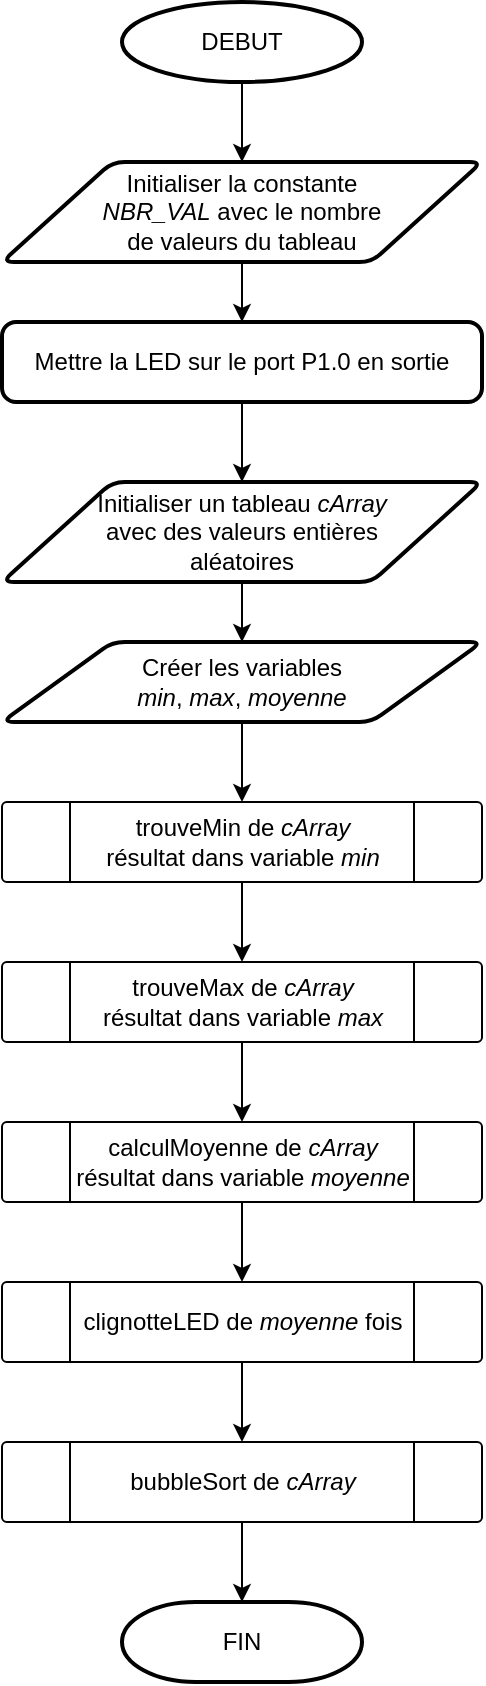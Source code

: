 <mxfile version="14.4.3" type="device" pages="7"><diagram id="C5RBs43oDa-KdzZeNtuy" name="main"><mxGraphModel dx="1673" dy="967" grid="1" gridSize="10" guides="1" tooltips="1" connect="1" arrows="1" fold="1" page="1" pageScale="1" pageWidth="827" pageHeight="1169" math="0" shadow="0"><root><mxCell id="WIyWlLk6GJQsqaUBKTNV-0"/><mxCell id="WIyWlLk6GJQsqaUBKTNV-1" parent="WIyWlLk6GJQsqaUBKTNV-0"/><mxCell id="9C-HjQrdxW_TXvlzzRGc-11" style="edgeStyle=orthogonalEdgeStyle;rounded=0;orthogonalLoop=1;jettySize=auto;html=1;exitX=0.5;exitY=1;exitDx=0;exitDy=0;exitPerimeter=0;entryX=0.5;entryY=0;entryDx=0;entryDy=0;" edge="1" parent="WIyWlLk6GJQsqaUBKTNV-1" source="9C-HjQrdxW_TXvlzzRGc-0" target="9C-HjQrdxW_TXvlzzRGc-2"><mxGeometry relative="1" as="geometry"/></mxCell><mxCell id="9C-HjQrdxW_TXvlzzRGc-0" value="DEBUT" style="strokeWidth=2;html=1;shape=mxgraph.flowchart.start_2;whiteSpace=wrap;" vertex="1" parent="WIyWlLk6GJQsqaUBKTNV-1"><mxGeometry x="100" y="40" width="120" height="40" as="geometry"/></mxCell><mxCell id="9C-HjQrdxW_TXvlzzRGc-13" style="edgeStyle=orthogonalEdgeStyle;rounded=0;orthogonalLoop=1;jettySize=auto;html=1;exitX=0.5;exitY=1;exitDx=0;exitDy=0;entryX=0.5;entryY=0;entryDx=0;entryDy=0;" edge="1" parent="WIyWlLk6GJQsqaUBKTNV-1" source="9C-HjQrdxW_TXvlzzRGc-1" target="9C-HjQrdxW_TXvlzzRGc-7"><mxGeometry relative="1" as="geometry"/></mxCell><mxCell id="9C-HjQrdxW_TXvlzzRGc-1" value="Initialiser un tableau &lt;i&gt;cArray&lt;/i&gt;&lt;br&gt;avec des valeurs entières&lt;br&gt;aléatoires" style="shape=parallelogram;html=1;strokeWidth=2;perimeter=parallelogramPerimeter;whiteSpace=wrap;rounded=1;arcSize=12;size=0.23;" vertex="1" parent="WIyWlLk6GJQsqaUBKTNV-1"><mxGeometry x="40" y="280" width="240" height="50" as="geometry"/></mxCell><mxCell id="EFBYayG6ck5tBsizjmR2-4" style="edgeStyle=orthogonalEdgeStyle;rounded=0;orthogonalLoop=1;jettySize=auto;html=1;exitX=0.5;exitY=1;exitDx=0;exitDy=0;entryX=0.5;entryY=0;entryDx=0;entryDy=0;" edge="1" parent="WIyWlLk6GJQsqaUBKTNV-1" source="9C-HjQrdxW_TXvlzzRGc-2" target="EFBYayG6ck5tBsizjmR2-0"><mxGeometry relative="1" as="geometry"/></mxCell><mxCell id="9C-HjQrdxW_TXvlzzRGc-2" value="Initialiser la constante&lt;br&gt;&lt;i&gt;NBR_VAL&amp;nbsp;&lt;/i&gt;avec le nombre&lt;br&gt;de valeurs du tableau" style="shape=parallelogram;html=1;strokeWidth=2;perimeter=parallelogramPerimeter;whiteSpace=wrap;rounded=1;arcSize=12;size=0.23;" vertex="1" parent="WIyWlLk6GJQsqaUBKTNV-1"><mxGeometry x="40" y="120" width="240" height="50" as="geometry"/></mxCell><mxCell id="9C-HjQrdxW_TXvlzzRGc-15" style="edgeStyle=orthogonalEdgeStyle;rounded=0;orthogonalLoop=1;jettySize=auto;html=1;exitX=0.5;exitY=1;exitDx=0;exitDy=0;entryX=0.5;entryY=0;entryDx=0;entryDy=0;" edge="1" parent="WIyWlLk6GJQsqaUBKTNV-1" source="9C-HjQrdxW_TXvlzzRGc-3" target="9C-HjQrdxW_TXvlzzRGc-4"><mxGeometry relative="1" as="geometry"/></mxCell><UserObject label="trouveMin de &lt;i&gt;cArray&lt;/i&gt;&lt;br&gt;résultat dans variable &lt;i&gt;min&lt;/i&gt;" link="data:page/id,8kgb_keCCKGqsAszNl1A" id="9C-HjQrdxW_TXvlzzRGc-3"><mxCell style="verticalLabelPosition=middle;verticalAlign=middle;html=1;shape=process;whiteSpace=wrap;rounded=1;size=0.14;arcSize=6;labelPosition=center;align=center;" vertex="1" parent="WIyWlLk6GJQsqaUBKTNV-1"><mxGeometry x="40" y="440" width="240" height="40" as="geometry"/></mxCell></UserObject><mxCell id="9C-HjQrdxW_TXvlzzRGc-16" style="edgeStyle=orthogonalEdgeStyle;rounded=0;orthogonalLoop=1;jettySize=auto;html=1;exitX=0.5;exitY=1;exitDx=0;exitDy=0;entryX=0.5;entryY=0;entryDx=0;entryDy=0;" edge="1" parent="WIyWlLk6GJQsqaUBKTNV-1" source="9C-HjQrdxW_TXvlzzRGc-4" target="9C-HjQrdxW_TXvlzzRGc-5"><mxGeometry relative="1" as="geometry"/></mxCell><UserObject label="trouveMax de &lt;i&gt;cArray&lt;br&gt;&lt;/i&gt;résultat dans variable&amp;nbsp;&lt;i&gt;max&lt;/i&gt;&lt;i&gt;&lt;br&gt;&lt;/i&gt;" link="data:page/id,1FPWNWdBza-ai-E4XhX6" id="9C-HjQrdxW_TXvlzzRGc-4"><mxCell style="verticalLabelPosition=middle;verticalAlign=middle;html=1;shape=process;whiteSpace=wrap;rounded=1;size=0.14;arcSize=6;labelPosition=center;align=center;" vertex="1" parent="WIyWlLk6GJQsqaUBKTNV-1"><mxGeometry x="40" y="520" width="240" height="40" as="geometry"/></mxCell></UserObject><mxCell id="9C-HjQrdxW_TXvlzzRGc-17" style="edgeStyle=orthogonalEdgeStyle;rounded=0;orthogonalLoop=1;jettySize=auto;html=1;exitX=0.5;exitY=1;exitDx=0;exitDy=0;entryX=0.5;entryY=0;entryDx=0;entryDy=0;" edge="1" parent="WIyWlLk6GJQsqaUBKTNV-1" source="9C-HjQrdxW_TXvlzzRGc-5" target="9C-HjQrdxW_TXvlzzRGc-6"><mxGeometry relative="1" as="geometry"/></mxCell><UserObject label="calculMoyenne de &lt;i&gt;cArray&lt;br&gt;&lt;/i&gt;résultat dans variable&amp;nbsp;&lt;i&gt;moyenne&lt;/i&gt;&lt;i&gt;&lt;br&gt;&lt;/i&gt;" link="data:page/id,CrSqyeqfyTo9_bTHUsj9" id="9C-HjQrdxW_TXvlzzRGc-5"><mxCell style="verticalLabelPosition=middle;verticalAlign=middle;html=1;shape=process;whiteSpace=wrap;rounded=1;size=0.14;arcSize=6;labelPosition=center;align=center;" vertex="1" parent="WIyWlLk6GJQsqaUBKTNV-1"><mxGeometry x="40" y="600" width="240" height="40" as="geometry"/></mxCell></UserObject><mxCell id="9C-HjQrdxW_TXvlzzRGc-18" style="edgeStyle=orthogonalEdgeStyle;rounded=0;orthogonalLoop=1;jettySize=auto;html=1;exitX=0.5;exitY=1;exitDx=0;exitDy=0;entryX=0.5;entryY=0;entryDx=0;entryDy=0;" edge="1" parent="WIyWlLk6GJQsqaUBKTNV-1" source="9C-HjQrdxW_TXvlzzRGc-6" target="9C-HjQrdxW_TXvlzzRGc-8"><mxGeometry relative="1" as="geometry"/></mxCell><UserObject label="clignotteLED de &lt;i&gt;moyenne &lt;/i&gt;fois" link="data:page/id,nrwT4Ragv0urxxuNUqlG" id="9C-HjQrdxW_TXvlzzRGc-6"><mxCell style="verticalLabelPosition=middle;verticalAlign=middle;html=1;shape=process;whiteSpace=wrap;rounded=1;size=0.14;arcSize=6;labelPosition=center;align=center;" vertex="1" parent="WIyWlLk6GJQsqaUBKTNV-1"><mxGeometry x="40" y="680" width="240" height="40" as="geometry"/></mxCell></UserObject><mxCell id="EFBYayG6ck5tBsizjmR2-6" style="edgeStyle=orthogonalEdgeStyle;rounded=0;orthogonalLoop=1;jettySize=auto;html=1;exitX=0.5;exitY=1;exitDx=0;exitDy=0;entryX=0.5;entryY=0;entryDx=0;entryDy=0;" edge="1" parent="WIyWlLk6GJQsqaUBKTNV-1" source="9C-HjQrdxW_TXvlzzRGc-7" target="9C-HjQrdxW_TXvlzzRGc-3"><mxGeometry relative="1" as="geometry"/></mxCell><mxCell id="9C-HjQrdxW_TXvlzzRGc-7" value="Créer les variables&lt;br&gt;&lt;i&gt;min&lt;/i&gt;, &lt;i&gt;max&lt;/i&gt;, &lt;i&gt;moyenne&lt;/i&gt;" style="shape=parallelogram;html=1;strokeWidth=2;perimeter=parallelogramPerimeter;whiteSpace=wrap;rounded=1;arcSize=12;size=0.23;" vertex="1" parent="WIyWlLk6GJQsqaUBKTNV-1"><mxGeometry x="40" y="360" width="240" height="40" as="geometry"/></mxCell><mxCell id="9C-HjQrdxW_TXvlzzRGc-19" style="edgeStyle=orthogonalEdgeStyle;rounded=0;orthogonalLoop=1;jettySize=auto;html=1;exitX=0.5;exitY=1;exitDx=0;exitDy=0;entryX=0.5;entryY=0;entryDx=0;entryDy=0;entryPerimeter=0;" edge="1" parent="WIyWlLk6GJQsqaUBKTNV-1" source="9C-HjQrdxW_TXvlzzRGc-8" target="9C-HjQrdxW_TXvlzzRGc-9"><mxGeometry relative="1" as="geometry"/></mxCell><UserObject label="bubbleSort de &lt;i&gt;cArray&lt;/i&gt;" link="data:page/id,guwJTo8kzd1hTQzHHVgQ" id="9C-HjQrdxW_TXvlzzRGc-8"><mxCell style="verticalLabelPosition=middle;verticalAlign=middle;html=1;shape=process;whiteSpace=wrap;rounded=1;size=0.14;arcSize=6;labelPosition=center;align=center;" vertex="1" parent="WIyWlLk6GJQsqaUBKTNV-1"><mxGeometry x="40" y="760" width="240" height="40" as="geometry"/></mxCell></UserObject><UserObject label="FIN" id="9C-HjQrdxW_TXvlzzRGc-9"><mxCell style="strokeWidth=2;html=1;shape=mxgraph.flowchart.terminator;whiteSpace=wrap;" vertex="1" parent="WIyWlLk6GJQsqaUBKTNV-1"><mxGeometry x="100" y="840" width="120" height="40" as="geometry"/></mxCell></UserObject><mxCell id="EFBYayG6ck5tBsizjmR2-5" style="edgeStyle=orthogonalEdgeStyle;rounded=0;orthogonalLoop=1;jettySize=auto;html=1;exitX=0.5;exitY=1;exitDx=0;exitDy=0;entryX=0.5;entryY=0;entryDx=0;entryDy=0;" edge="1" parent="WIyWlLk6GJQsqaUBKTNV-1" source="EFBYayG6ck5tBsizjmR2-0" target="9C-HjQrdxW_TXvlzzRGc-1"><mxGeometry relative="1" as="geometry"/></mxCell><mxCell id="EFBYayG6ck5tBsizjmR2-0" value="Mettre la LED sur le port P1.0 en sortie" style="rounded=1;whiteSpace=wrap;html=1;absoluteArcSize=1;arcSize=14;strokeWidth=2;" vertex="1" parent="WIyWlLk6GJQsqaUBKTNV-1"><mxGeometry x="40" y="200" width="240" height="40" as="geometry"/></mxCell></root></mxGraphModel></diagram><diagram id="8kgb_keCCKGqsAszNl1A" name="trouveMin"><mxGraphModel dx="1422" dy="822" grid="1" gridSize="10" guides="1" tooltips="1" connect="1" arrows="1" fold="1" page="1" pageScale="1" pageWidth="827" pageHeight="1169" math="0" shadow="0"><root><mxCell id="oKYMOE5cGA1Wpoj1SXcW-0"/><mxCell id="oKYMOE5cGA1Wpoj1SXcW-1" parent="oKYMOE5cGA1Wpoj1SXcW-0"/><mxCell id="k2HGu4XcqHQ9P6aUXIDv-3" style="edgeStyle=orthogonalEdgeStyle;rounded=0;orthogonalLoop=1;jettySize=auto;html=1;exitX=0.5;exitY=1;exitDx=0;exitDy=0;exitPerimeter=0;entryX=0.5;entryY=0;entryDx=0;entryDy=0;" edge="1" parent="oKYMOE5cGA1Wpoj1SXcW-1" source="EHeejcRflRWqKyWy_d3p-0" target="EHeejcRflRWqKyWy_d3p-2"><mxGeometry relative="1" as="geometry"/></mxCell><mxCell id="EHeejcRflRWqKyWy_d3p-0" value="DEBUT de trouveMin" style="strokeWidth=2;html=1;shape=mxgraph.flowchart.start_2;whiteSpace=wrap;" vertex="1" parent="oKYMOE5cGA1Wpoj1SXcW-1"><mxGeometry x="160" y="40" width="120" height="40" as="geometry"/></mxCell><UserObject label="FIN de trouveMin" link="data:page/id,C5RBs43oDa-KdzZeNtuy" id="EHeejcRflRWqKyWy_d3p-1"><mxCell style="strokeWidth=2;html=1;shape=mxgraph.flowchart.terminator;whiteSpace=wrap;" vertex="1" parent="oKYMOE5cGA1Wpoj1SXcW-1"><mxGeometry x="450" y="580" width="120" height="40" as="geometry"/></mxCell></UserObject><mxCell id="k2HGu4XcqHQ9P6aUXIDv-4" style="edgeStyle=orthogonalEdgeStyle;rounded=0;orthogonalLoop=1;jettySize=auto;html=1;exitX=0.5;exitY=1;exitDx=0;exitDy=0;entryX=0.5;entryY=0;entryDx=0;entryDy=0;" edge="1" parent="oKYMOE5cGA1Wpoj1SXcW-1" source="EHeejcRflRWqKyWy_d3p-2" target="EHeejcRflRWqKyWy_d3p-4"><mxGeometry relative="1" as="geometry"/></mxCell><mxCell id="EHeejcRflRWqKyWy_d3p-2" value="Récupération du paramètre&lt;br&gt;d'entrée &lt;i&gt;arrayIn&lt;/i&gt;" style="shape=parallelogram;html=1;strokeWidth=2;perimeter=parallelogramPerimeter;whiteSpace=wrap;rounded=1;arcSize=12;size=0.23;" vertex="1" parent="oKYMOE5cGA1Wpoj1SXcW-1"><mxGeometry x="100" y="120" width="240" height="40" as="geometry"/></mxCell><mxCell id="k2HGu4XcqHQ9P6aUXIDv-7" style="edgeStyle=orthogonalEdgeStyle;rounded=0;orthogonalLoop=1;jettySize=auto;html=1;exitX=0.5;exitY=1;exitDx=0;exitDy=0;exitPerimeter=0;entryX=0.5;entryY=0;entryDx=0;entryDy=0;entryPerimeter=0;" edge="1" parent="oKYMOE5cGA1Wpoj1SXcW-1" source="EHeejcRflRWqKyWy_d3p-3" target="k2HGu4XcqHQ9P6aUXIDv-0"><mxGeometry relative="1" as="geometry"/></mxCell><mxCell id="k2HGu4XcqHQ9P6aUXIDv-16" style="edgeStyle=orthogonalEdgeStyle;rounded=0;orthogonalLoop=1;jettySize=auto;html=1;exitX=1;exitY=0.5;exitDx=0;exitDy=0;exitPerimeter=0;entryX=0.5;entryY=0;entryDx=0;entryDy=0;" edge="1" parent="oKYMOE5cGA1Wpoj1SXcW-1" source="EHeejcRflRWqKyWy_d3p-3" target="-ihCNGdQvbO4J_1yiedt-0"><mxGeometry relative="1" as="geometry"/></mxCell><mxCell id="EHeejcRflRWqKyWy_d3p-3" value="Est-ce que &lt;i&gt;i&lt;/i&gt;&amp;nbsp;est plus&lt;br&gt;petit que &lt;i&gt;NBR_VAL&amp;nbsp;&lt;/i&gt;?" style="strokeWidth=2;html=1;shape=mxgraph.flowchart.decision;whiteSpace=wrap;" vertex="1" parent="oKYMOE5cGA1Wpoj1SXcW-1"><mxGeometry x="140" y="360" width="160" height="80" as="geometry"/></mxCell><mxCell id="k2HGu4XcqHQ9P6aUXIDv-5" style="edgeStyle=orthogonalEdgeStyle;rounded=0;orthogonalLoop=1;jettySize=auto;html=1;exitX=0.5;exitY=1;exitDx=0;exitDy=0;entryX=0.5;entryY=0;entryDx=0;entryDy=0;" edge="1" parent="oKYMOE5cGA1Wpoj1SXcW-1" source="EHeejcRflRWqKyWy_d3p-4" target="EHeejcRflRWqKyWy_d3p-5"><mxGeometry relative="1" as="geometry"/></mxCell><mxCell id="EHeejcRflRWqKyWy_d3p-4" value="Initialisation de &lt;i&gt;i&lt;/i&gt;&amp;nbsp;avec la valeur 1" style="rounded=1;whiteSpace=wrap;html=1;absoluteArcSize=1;arcSize=14;strokeWidth=2;" vertex="1" parent="oKYMOE5cGA1Wpoj1SXcW-1"><mxGeometry x="100" y="200" width="240" height="40" as="geometry"/></mxCell><mxCell id="k2HGu4XcqHQ9P6aUXIDv-6" style="edgeStyle=orthogonalEdgeStyle;rounded=0;orthogonalLoop=1;jettySize=auto;html=1;exitX=0.5;exitY=1;exitDx=0;exitDy=0;entryX=0.5;entryY=0;entryDx=0;entryDy=0;entryPerimeter=0;" edge="1" parent="oKYMOE5cGA1Wpoj1SXcW-1" source="EHeejcRflRWqKyWy_d3p-5" target="EHeejcRflRWqKyWy_d3p-3"><mxGeometry relative="1" as="geometry"/></mxCell><mxCell id="EHeejcRflRWqKyWy_d3p-5" value="Initialisation de &lt;i&gt;minVal&lt;/i&gt;&amp;nbsp;avec la première valeur de &lt;i&gt;arrayIn&lt;/i&gt;" style="rounded=1;whiteSpace=wrap;html=1;absoluteArcSize=1;arcSize=14;strokeWidth=2;" vertex="1" parent="oKYMOE5cGA1Wpoj1SXcW-1"><mxGeometry x="100" y="280" width="240" height="40" as="geometry"/></mxCell><mxCell id="k2HGu4XcqHQ9P6aUXIDv-8" style="edgeStyle=orthogonalEdgeStyle;rounded=0;orthogonalLoop=1;jettySize=auto;html=1;exitX=0.5;exitY=1;exitDx=0;exitDy=0;exitPerimeter=0;entryX=0.5;entryY=0;entryDx=0;entryDy=0;" edge="1" parent="oKYMOE5cGA1Wpoj1SXcW-1" source="k2HGu4XcqHQ9P6aUXIDv-0" target="k2HGu4XcqHQ9P6aUXIDv-1"><mxGeometry relative="1" as="geometry"/></mxCell><mxCell id="k2HGu4XcqHQ9P6aUXIDv-10" style="edgeStyle=orthogonalEdgeStyle;rounded=0;orthogonalLoop=1;jettySize=auto;html=1;exitX=0;exitY=0.5;exitDx=0;exitDy=0;exitPerimeter=0;entryX=0.5;entryY=0;entryDx=0;entryDy=0;entryPerimeter=0;" edge="1" parent="oKYMOE5cGA1Wpoj1SXcW-1" source="k2HGu4XcqHQ9P6aUXIDv-0" target="EHeejcRflRWqKyWy_d3p-3"><mxGeometry relative="1" as="geometry"><Array as="points"><mxPoint x="40" y="520"/><mxPoint x="40" y="340"/><mxPoint x="220" y="340"/></Array></mxGeometry></mxCell><mxCell id="k2HGu4XcqHQ9P6aUXIDv-0" value="Est-ce que la valeur de&lt;br&gt;&lt;i&gt;arrayIn&amp;nbsp;&lt;/i&gt;à l'index &lt;i&gt;i&lt;/i&gt;&amp;nbsp;est plus petite&lt;br&gt;que &lt;i&gt;minVal&lt;/i&gt;&amp;nbsp;?" style="strokeWidth=2;html=1;shape=mxgraph.flowchart.decision;whiteSpace=wrap;" vertex="1" parent="oKYMOE5cGA1Wpoj1SXcW-1"><mxGeometry x="100" y="480" width="240" height="80" as="geometry"/></mxCell><mxCell id="k2HGu4XcqHQ9P6aUXIDv-9" style="edgeStyle=orthogonalEdgeStyle;rounded=0;orthogonalLoop=1;jettySize=auto;html=1;exitX=0.5;exitY=1;exitDx=0;exitDy=0;entryX=0.5;entryY=0;entryDx=0;entryDy=0;entryPerimeter=0;" edge="1" parent="oKYMOE5cGA1Wpoj1SXcW-1" source="muTgHYPjtD46ctZy5AfS-0" target="EHeejcRflRWqKyWy_d3p-3"><mxGeometry relative="1" as="geometry"><Array as="points"><mxPoint x="220" y="740"/><mxPoint x="40" y="740"/><mxPoint x="40" y="340"/><mxPoint x="220" y="340"/></Array></mxGeometry></mxCell><mxCell id="muTgHYPjtD46ctZy5AfS-1" style="edgeStyle=orthogonalEdgeStyle;rounded=0;orthogonalLoop=1;jettySize=auto;html=1;exitX=0.5;exitY=1;exitDx=0;exitDy=0;entryX=0.5;entryY=0;entryDx=0;entryDy=0;" edge="1" parent="oKYMOE5cGA1Wpoj1SXcW-1" source="k2HGu4XcqHQ9P6aUXIDv-1" target="muTgHYPjtD46ctZy5AfS-0"><mxGeometry relative="1" as="geometry"/></mxCell><mxCell id="k2HGu4XcqHQ9P6aUXIDv-1" value="Mettre la valeur de &lt;i&gt;arrayIn&lt;/i&gt;&amp;nbsp;à l'index &lt;i&gt;i&lt;/i&gt;&amp;nbsp;dans &lt;i&gt;minVal&lt;/i&gt;" style="rounded=1;whiteSpace=wrap;html=1;absoluteArcSize=1;arcSize=14;strokeWidth=2;" vertex="1" parent="oKYMOE5cGA1Wpoj1SXcW-1"><mxGeometry x="100" y="600" width="240" height="40" as="geometry"/></mxCell><mxCell id="k2HGu4XcqHQ9P6aUXIDv-11" value="VRAI" style="text;html=1;align=center;verticalAlign=middle;resizable=0;points=[];autosize=1;" vertex="1" parent="oKYMOE5cGA1Wpoj1SXcW-1"><mxGeometry x="220" y="560" width="40" height="20" as="geometry"/></mxCell><mxCell id="k2HGu4XcqHQ9P6aUXIDv-12" value="VRAI" style="text;html=1;align=center;verticalAlign=middle;resizable=0;points=[];autosize=1;" vertex="1" parent="oKYMOE5cGA1Wpoj1SXcW-1"><mxGeometry x="220" y="440" width="40" height="20" as="geometry"/></mxCell><mxCell id="k2HGu4XcqHQ9P6aUXIDv-13" value="FAUX" style="text;html=1;align=center;verticalAlign=middle;resizable=0;points=[];autosize=1;" vertex="1" parent="oKYMOE5cGA1Wpoj1SXcW-1"><mxGeometry x="50" y="500" width="50" height="20" as="geometry"/></mxCell><mxCell id="k2HGu4XcqHQ9P6aUXIDv-14" value="FAUX" style="text;html=1;align=center;verticalAlign=middle;resizable=0;points=[];autosize=1;" vertex="1" parent="oKYMOE5cGA1Wpoj1SXcW-1"><mxGeometry x="290" y="380" width="50" height="20" as="geometry"/></mxCell><mxCell id="muTgHYPjtD46ctZy5AfS-0" value="Incrémenter la valeur &lt;i&gt;i&lt;/i&gt;&amp;nbsp;de 1" style="rounded=1;whiteSpace=wrap;html=1;absoluteArcSize=1;arcSize=14;strokeWidth=2;" vertex="1" parent="oKYMOE5cGA1Wpoj1SXcW-1"><mxGeometry x="100" y="680" width="240" height="40" as="geometry"/></mxCell><mxCell id="-ihCNGdQvbO4J_1yiedt-1" style="edgeStyle=orthogonalEdgeStyle;rounded=0;orthogonalLoop=1;jettySize=auto;html=1;exitX=0.5;exitY=1;exitDx=0;exitDy=0;entryX=0.5;entryY=0;entryDx=0;entryDy=0;entryPerimeter=0;" edge="1" parent="oKYMOE5cGA1Wpoj1SXcW-1" source="-ihCNGdQvbO4J_1yiedt-0" target="EHeejcRflRWqKyWy_d3p-1"><mxGeometry relative="1" as="geometry"/></mxCell><mxCell id="-ihCNGdQvbO4J_1yiedt-0" value="retrourner&amp;nbsp;&lt;i&gt;minVal&lt;/i&gt;" style="rounded=1;whiteSpace=wrap;html=1;absoluteArcSize=1;arcSize=14;strokeWidth=2;" vertex="1" parent="oKYMOE5cGA1Wpoj1SXcW-1"><mxGeometry x="390" y="500" width="240" height="40" as="geometry"/></mxCell></root></mxGraphModel></diagram><diagram id="1FPWNWdBza-ai-E4XhX6" name="trouveMax"><mxGraphModel dx="1422" dy="822" grid="1" gridSize="10" guides="1" tooltips="1" connect="1" arrows="1" fold="1" page="1" pageScale="1" pageWidth="827" pageHeight="1169" math="0" shadow="0"><root><mxCell id="WnlRssfNRHuilmS7qCZz-0"/><mxCell id="WnlRssfNRHuilmS7qCZz-1" parent="WnlRssfNRHuilmS7qCZz-0"/><mxCell id="FfofFrcy_c2Uft_kivq3-0" style="edgeStyle=orthogonalEdgeStyle;rounded=0;orthogonalLoop=1;jettySize=auto;html=1;exitX=0.5;exitY=1;exitDx=0;exitDy=0;exitPerimeter=0;entryX=0.5;entryY=0;entryDx=0;entryDy=0;" edge="1" source="FfofFrcy_c2Uft_kivq3-1" target="FfofFrcy_c2Uft_kivq3-4" parent="WnlRssfNRHuilmS7qCZz-1"><mxGeometry relative="1" as="geometry"/></mxCell><mxCell id="FfofFrcy_c2Uft_kivq3-1" value="DEBUT de trouveMax" style="strokeWidth=2;html=1;shape=mxgraph.flowchart.start_2;whiteSpace=wrap;" vertex="1" parent="WnlRssfNRHuilmS7qCZz-1"><mxGeometry x="160" y="40" width="120" height="40" as="geometry"/></mxCell><mxCell id="FfofFrcy_c2Uft_kivq3-3" style="edgeStyle=orthogonalEdgeStyle;rounded=0;orthogonalLoop=1;jettySize=auto;html=1;exitX=0.5;exitY=1;exitDx=0;exitDy=0;entryX=0.5;entryY=0;entryDx=0;entryDy=0;" edge="1" source="FfofFrcy_c2Uft_kivq3-4" target="FfofFrcy_c2Uft_kivq3-9" parent="WnlRssfNRHuilmS7qCZz-1"><mxGeometry relative="1" as="geometry"/></mxCell><mxCell id="FfofFrcy_c2Uft_kivq3-4" value="Récupération du paramètre&lt;br&gt;d'entrée &lt;i&gt;arrayIn&lt;/i&gt;" style="shape=parallelogram;html=1;strokeWidth=2;perimeter=parallelogramPerimeter;whiteSpace=wrap;rounded=1;arcSize=12;size=0.23;" vertex="1" parent="WnlRssfNRHuilmS7qCZz-1"><mxGeometry x="100" y="120" width="240" height="40" as="geometry"/></mxCell><mxCell id="FfofFrcy_c2Uft_kivq3-5" style="edgeStyle=orthogonalEdgeStyle;rounded=0;orthogonalLoop=1;jettySize=auto;html=1;exitX=0.5;exitY=1;exitDx=0;exitDy=0;exitPerimeter=0;entryX=0.5;entryY=0;entryDx=0;entryDy=0;entryPerimeter=0;" edge="1" source="FfofFrcy_c2Uft_kivq3-7" target="FfofFrcy_c2Uft_kivq3-14" parent="WnlRssfNRHuilmS7qCZz-1"><mxGeometry relative="1" as="geometry"/></mxCell><mxCell id="FfofFrcy_c2Uft_kivq3-6" style="edgeStyle=orthogonalEdgeStyle;rounded=0;orthogonalLoop=1;jettySize=auto;html=1;exitX=1;exitY=0.5;exitDx=0;exitDy=0;exitPerimeter=0;entryX=0.5;entryY=0;entryDx=0;entryDy=0;" edge="1" source="FfofFrcy_c2Uft_kivq3-7" target="Yt5IR-g3GlNQutdgULiS-2" parent="WnlRssfNRHuilmS7qCZz-1"><mxGeometry relative="1" as="geometry"><mxPoint x="400" y="440" as="targetPoint"/></mxGeometry></mxCell><mxCell id="FfofFrcy_c2Uft_kivq3-7" value="Est-ce que &lt;i&gt;i&lt;/i&gt;&amp;nbsp;est plus&lt;br&gt;petit que &lt;i&gt;NBR_VAL&amp;nbsp;&lt;/i&gt;?" style="strokeWidth=2;html=1;shape=mxgraph.flowchart.decision;whiteSpace=wrap;" vertex="1" parent="WnlRssfNRHuilmS7qCZz-1"><mxGeometry x="140" y="360" width="160" height="80" as="geometry"/></mxCell><mxCell id="FfofFrcy_c2Uft_kivq3-8" style="edgeStyle=orthogonalEdgeStyle;rounded=0;orthogonalLoop=1;jettySize=auto;html=1;exitX=0.5;exitY=1;exitDx=0;exitDy=0;entryX=0.5;entryY=0;entryDx=0;entryDy=0;" edge="1" source="FfofFrcy_c2Uft_kivq3-9" target="FfofFrcy_c2Uft_kivq3-11" parent="WnlRssfNRHuilmS7qCZz-1"><mxGeometry relative="1" as="geometry"/></mxCell><mxCell id="FfofFrcy_c2Uft_kivq3-9" value="Initialisation de &lt;i&gt;i&lt;/i&gt;&amp;nbsp;avec la valeur 1" style="rounded=1;whiteSpace=wrap;html=1;absoluteArcSize=1;arcSize=14;strokeWidth=2;" vertex="1" parent="WnlRssfNRHuilmS7qCZz-1"><mxGeometry x="100" y="200" width="240" height="40" as="geometry"/></mxCell><mxCell id="FfofFrcy_c2Uft_kivq3-10" style="edgeStyle=orthogonalEdgeStyle;rounded=0;orthogonalLoop=1;jettySize=auto;html=1;exitX=0.5;exitY=1;exitDx=0;exitDy=0;entryX=0.5;entryY=0;entryDx=0;entryDy=0;entryPerimeter=0;" edge="1" source="FfofFrcy_c2Uft_kivq3-11" target="FfofFrcy_c2Uft_kivq3-7" parent="WnlRssfNRHuilmS7qCZz-1"><mxGeometry relative="1" as="geometry"/></mxCell><mxCell id="FfofFrcy_c2Uft_kivq3-11" value="Initialisation de &lt;i&gt;maxVal&lt;/i&gt;&amp;nbsp;avec la première valeur de &lt;i&gt;arrayIn&lt;/i&gt;" style="rounded=1;whiteSpace=wrap;html=1;absoluteArcSize=1;arcSize=14;strokeWidth=2;" vertex="1" parent="WnlRssfNRHuilmS7qCZz-1"><mxGeometry x="100" y="280" width="240" height="40" as="geometry"/></mxCell><mxCell id="FfofFrcy_c2Uft_kivq3-12" style="edgeStyle=orthogonalEdgeStyle;rounded=0;orthogonalLoop=1;jettySize=auto;html=1;exitX=0.5;exitY=1;exitDx=0;exitDy=0;exitPerimeter=0;entryX=0.5;entryY=0;entryDx=0;entryDy=0;" edge="1" source="FfofFrcy_c2Uft_kivq3-14" target="FfofFrcy_c2Uft_kivq3-16" parent="WnlRssfNRHuilmS7qCZz-1"><mxGeometry relative="1" as="geometry"/></mxCell><mxCell id="FfofFrcy_c2Uft_kivq3-13" style="edgeStyle=orthogonalEdgeStyle;rounded=0;orthogonalLoop=1;jettySize=auto;html=1;exitX=0;exitY=0.5;exitDx=0;exitDy=0;exitPerimeter=0;entryX=0.5;entryY=0;entryDx=0;entryDy=0;entryPerimeter=0;" edge="1" source="FfofFrcy_c2Uft_kivq3-14" target="FfofFrcy_c2Uft_kivq3-7" parent="WnlRssfNRHuilmS7qCZz-1"><mxGeometry relative="1" as="geometry"><Array as="points"><mxPoint x="40" y="520"/><mxPoint x="40" y="340"/><mxPoint x="220" y="340"/></Array></mxGeometry></mxCell><mxCell id="FfofFrcy_c2Uft_kivq3-14" value="Est-ce que la valeur de&lt;br&gt;&lt;i&gt;arrayIn&amp;nbsp;&lt;/i&gt;à l'index &lt;i&gt;i&lt;/i&gt;&amp;nbsp;est plus grand&lt;br&gt;que &lt;i&gt;maxVal&lt;/i&gt;&amp;nbsp;?" style="strokeWidth=2;html=1;shape=mxgraph.flowchart.decision;whiteSpace=wrap;" vertex="1" parent="WnlRssfNRHuilmS7qCZz-1"><mxGeometry x="100" y="480" width="240" height="80" as="geometry"/></mxCell><mxCell id="FfofFrcy_c2Uft_kivq3-15" style="edgeStyle=orthogonalEdgeStyle;rounded=0;orthogonalLoop=1;jettySize=auto;html=1;exitX=0.5;exitY=1;exitDx=0;exitDy=0;entryX=0.5;entryY=0;entryDx=0;entryDy=0;entryPerimeter=0;" edge="1" source="Xl9S-f7Stk50vtMAMwEQ-0" target="FfofFrcy_c2Uft_kivq3-7" parent="WnlRssfNRHuilmS7qCZz-1"><mxGeometry relative="1" as="geometry"><Array as="points"><mxPoint x="220" y="740"/><mxPoint x="40" y="740"/><mxPoint x="40" y="340"/><mxPoint x="220" y="340"/></Array></mxGeometry></mxCell><mxCell id="Xl9S-f7Stk50vtMAMwEQ-1" style="edgeStyle=orthogonalEdgeStyle;rounded=0;orthogonalLoop=1;jettySize=auto;html=1;exitX=0.5;exitY=1;exitDx=0;exitDy=0;entryX=0.5;entryY=0;entryDx=0;entryDy=0;" edge="1" parent="WnlRssfNRHuilmS7qCZz-1" source="FfofFrcy_c2Uft_kivq3-16" target="Xl9S-f7Stk50vtMAMwEQ-0"><mxGeometry relative="1" as="geometry"/></mxCell><mxCell id="FfofFrcy_c2Uft_kivq3-16" value="Mettre la valeur de &lt;i&gt;arrayIn&lt;/i&gt;&amp;nbsp;à l'index &lt;i&gt;i&lt;/i&gt;&amp;nbsp;dans &lt;i&gt;maxVal&lt;/i&gt;" style="rounded=1;whiteSpace=wrap;html=1;absoluteArcSize=1;arcSize=14;strokeWidth=2;" vertex="1" parent="WnlRssfNRHuilmS7qCZz-1"><mxGeometry x="100" y="600" width="240" height="40" as="geometry"/></mxCell><mxCell id="FfofFrcy_c2Uft_kivq3-17" value="VRAI" style="text;html=1;align=center;verticalAlign=middle;resizable=0;points=[];autosize=1;" vertex="1" parent="WnlRssfNRHuilmS7qCZz-1"><mxGeometry x="220" y="560" width="40" height="20" as="geometry"/></mxCell><mxCell id="FfofFrcy_c2Uft_kivq3-18" value="VRAI" style="text;html=1;align=center;verticalAlign=middle;resizable=0;points=[];autosize=1;" vertex="1" parent="WnlRssfNRHuilmS7qCZz-1"><mxGeometry x="220" y="440" width="40" height="20" as="geometry"/></mxCell><mxCell id="FfofFrcy_c2Uft_kivq3-19" value="FAUX" style="text;html=1;align=center;verticalAlign=middle;resizable=0;points=[];autosize=1;" vertex="1" parent="WnlRssfNRHuilmS7qCZz-1"><mxGeometry x="50" y="500" width="50" height="20" as="geometry"/></mxCell><mxCell id="FfofFrcy_c2Uft_kivq3-20" value="FAUX" style="text;html=1;align=center;verticalAlign=middle;resizable=0;points=[];autosize=1;" vertex="1" parent="WnlRssfNRHuilmS7qCZz-1"><mxGeometry x="290" y="380" width="50" height="20" as="geometry"/></mxCell><mxCell id="Xl9S-f7Stk50vtMAMwEQ-0" value="Incrémenter la valeur &lt;i&gt;i&lt;/i&gt;&amp;nbsp;de 1" style="rounded=1;whiteSpace=wrap;html=1;absoluteArcSize=1;arcSize=14;strokeWidth=2;" vertex="1" parent="WnlRssfNRHuilmS7qCZz-1"><mxGeometry x="100" y="680" width="240" height="40" as="geometry"/></mxCell><UserObject label="FIN de trouveMax" link="data:page/id,C5RBs43oDa-KdzZeNtuy" id="Yt5IR-g3GlNQutdgULiS-0"><mxCell style="strokeWidth=2;html=1;shape=mxgraph.flowchart.terminator;whiteSpace=wrap;" vertex="1" parent="WnlRssfNRHuilmS7qCZz-1"><mxGeometry x="450" y="580" width="120" height="40" as="geometry"/></mxCell></UserObject><mxCell id="Yt5IR-g3GlNQutdgULiS-1" style="edgeStyle=orthogonalEdgeStyle;rounded=0;orthogonalLoop=1;jettySize=auto;html=1;exitX=0.5;exitY=1;exitDx=0;exitDy=0;entryX=0.5;entryY=0;entryDx=0;entryDy=0;entryPerimeter=0;" edge="1" parent="WnlRssfNRHuilmS7qCZz-1" source="Yt5IR-g3GlNQutdgULiS-2" target="Yt5IR-g3GlNQutdgULiS-0"><mxGeometry relative="1" as="geometry"/></mxCell><mxCell id="Yt5IR-g3GlNQutdgULiS-2" value="retrourner&amp;nbsp;&lt;i&gt;maxVal&lt;/i&gt;" style="rounded=1;whiteSpace=wrap;html=1;absoluteArcSize=1;arcSize=14;strokeWidth=2;" vertex="1" parent="WnlRssfNRHuilmS7qCZz-1"><mxGeometry x="390" y="500" width="240" height="40" as="geometry"/></mxCell></root></mxGraphModel></diagram><diagram id="CrSqyeqfyTo9_bTHUsj9" name="calculMoyenne"><mxGraphModel dx="1422" dy="822" grid="1" gridSize="10" guides="1" tooltips="1" connect="1" arrows="1" fold="1" page="1" pageScale="1" pageWidth="827" pageHeight="1169" math="0" shadow="0"><root><mxCell id="clUb4Ki80M344gftUAcl-0"/><mxCell id="clUb4Ki80M344gftUAcl-1" parent="clUb4Ki80M344gftUAcl-0"/><mxCell id="t5xzuidXSKBqvTxk6b_5-0" style="edgeStyle=orthogonalEdgeStyle;rounded=0;orthogonalLoop=1;jettySize=auto;html=1;exitX=0.5;exitY=1;exitDx=0;exitDy=0;exitPerimeter=0;entryX=0.5;entryY=0;entryDx=0;entryDy=0;" edge="1" parent="clUb4Ki80M344gftUAcl-1" source="t5xzuidXSKBqvTxk6b_5-1" target="t5xzuidXSKBqvTxk6b_5-4"><mxGeometry relative="1" as="geometry"/></mxCell><mxCell id="t5xzuidXSKBqvTxk6b_5-1" value="DEBUT de calculMoyenne" style="strokeWidth=2;html=1;shape=mxgraph.flowchart.start_2;whiteSpace=wrap;" vertex="1" parent="clUb4Ki80M344gftUAcl-1"><mxGeometry x="160" y="40" width="120" height="40" as="geometry"/></mxCell><mxCell id="mUYeCb2nb0ybM1YE_3Px-0" style="edgeStyle=orthogonalEdgeStyle;rounded=0;orthogonalLoop=1;jettySize=auto;html=1;exitX=0.5;exitY=1;exitDx=0;exitDy=0;entryX=0.5;entryY=0;entryDx=0;entryDy=0;" edge="1" parent="clUb4Ki80M344gftUAcl-1" source="t5xzuidXSKBqvTxk6b_5-4" target="t5xzuidXSKBqvTxk6b_5-11"><mxGeometry relative="1" as="geometry"/></mxCell><mxCell id="t5xzuidXSKBqvTxk6b_5-4" value="Récupération du paramètre&lt;br&gt;d'entrée &lt;i&gt;arrayIn&lt;/i&gt;" style="shape=parallelogram;html=1;strokeWidth=2;perimeter=parallelogramPerimeter;whiteSpace=wrap;rounded=1;arcSize=12;size=0.23;" vertex="1" parent="clUb4Ki80M344gftUAcl-1"><mxGeometry x="100" y="120" width="240" height="40" as="geometry"/></mxCell><mxCell id="9V7Oses7Oqc-MzDm7w2c-1" style="edgeStyle=orthogonalEdgeStyle;rounded=0;orthogonalLoop=1;jettySize=auto;html=1;exitX=0.5;exitY=1;exitDx=0;exitDy=0;entryX=0.5;entryY=0;entryDx=0;entryDy=0;" edge="1" parent="clUb4Ki80M344gftUAcl-1" source="t5xzuidXSKBqvTxk6b_5-11" target="mUYeCb2nb0ybM1YE_3Px-1"><mxGeometry relative="1" as="geometry"/></mxCell><mxCell id="t5xzuidXSKBqvTxk6b_5-11" value="Initialisation de &lt;i&gt;moyenne&lt;/i&gt;&amp;nbsp;et de &lt;i&gt;somme&amp;nbsp;&lt;/i&gt;avec la valeur 0" style="rounded=1;whiteSpace=wrap;html=1;absoluteArcSize=1;arcSize=14;strokeWidth=2;" vertex="1" parent="clUb4Ki80M344gftUAcl-1"><mxGeometry x="100" y="200" width="240" height="40" as="geometry"/></mxCell><mxCell id="9V7Oses7Oqc-MzDm7w2c-2" style="edgeStyle=orthogonalEdgeStyle;rounded=0;orthogonalLoop=1;jettySize=auto;html=1;exitX=0.5;exitY=1;exitDx=0;exitDy=0;entryX=0.5;entryY=0;entryDx=0;entryDy=0;" edge="1" parent="clUb4Ki80M344gftUAcl-1" source="mUYeCb2nb0ybM1YE_3Px-1" target="9V7Oses7Oqc-MzDm7w2c-0"><mxGeometry relative="1" as="geometry"/></mxCell><UserObject label="&lt;span&gt;sommeVal de&amp;nbsp;&lt;/span&gt;&lt;i&gt;arrayIn&lt;br&gt;&lt;/i&gt;&lt;span&gt;résultat dans variable&amp;nbsp;&lt;/span&gt;&lt;i&gt;somme&lt;/i&gt;" link="data:page/id,DzjWV1GDSl9nmzvabIc9" id="mUYeCb2nb0ybM1YE_3Px-1"><mxCell style="verticalLabelPosition=middle;verticalAlign=middle;html=1;shape=process;whiteSpace=wrap;rounded=1;size=0.14;arcSize=6;labelPosition=center;align=center;" vertex="1" parent="clUb4Ki80M344gftUAcl-1"><mxGeometry x="100" y="280" width="240" height="40" as="geometry"/></mxCell></UserObject><mxCell id="9V7Oses7Oqc-MzDm7w2c-3" style="edgeStyle=orthogonalEdgeStyle;rounded=0;orthogonalLoop=1;jettySize=auto;html=1;exitX=0.5;exitY=1;exitDx=0;exitDy=0;entryX=0.5;entryY=0;entryDx=0;entryDy=0;" edge="1" parent="clUb4Ki80M344gftUAcl-1" source="9V7Oses7Oqc-MzDm7w2c-0" target="UIF52J81DZSqBUsgRKYI-2"><mxGeometry relative="1" as="geometry"><mxPoint x="220" y="440" as="targetPoint"/></mxGeometry></mxCell><mxCell id="9V7Oses7Oqc-MzDm7w2c-0" value="Mettre dans &lt;i&gt;moyenne&lt;/i&gt;&amp;nbsp;la valeur de &lt;i&gt;somme&lt;/i&gt;&amp;nbsp;divisée par &lt;i&gt;NBR_VAL&lt;/i&gt;" style="rounded=1;whiteSpace=wrap;html=1;absoluteArcSize=1;arcSize=14;strokeWidth=2;" vertex="1" parent="clUb4Ki80M344gftUAcl-1"><mxGeometry x="100" y="360" width="240" height="40" as="geometry"/></mxCell><UserObject label="FIN de calculMoyenne" link="data:page/id,C5RBs43oDa-KdzZeNtuy" id="UIF52J81DZSqBUsgRKYI-0"><mxCell style="strokeWidth=2;html=1;shape=mxgraph.flowchart.terminator;whiteSpace=wrap;" vertex="1" parent="clUb4Ki80M344gftUAcl-1"><mxGeometry x="160" y="520" width="120" height="40" as="geometry"/></mxCell></UserObject><mxCell id="UIF52J81DZSqBUsgRKYI-1" style="edgeStyle=orthogonalEdgeStyle;rounded=0;orthogonalLoop=1;jettySize=auto;html=1;exitX=0.5;exitY=1;exitDx=0;exitDy=0;entryX=0.5;entryY=0;entryDx=0;entryDy=0;entryPerimeter=0;" edge="1" parent="clUb4Ki80M344gftUAcl-1" source="UIF52J81DZSqBUsgRKYI-2" target="UIF52J81DZSqBUsgRKYI-0"><mxGeometry relative="1" as="geometry"/></mxCell><mxCell id="UIF52J81DZSqBUsgRKYI-2" value="retrourner&amp;nbsp;&lt;i&gt;moyenne&lt;/i&gt;" style="rounded=1;whiteSpace=wrap;html=1;absoluteArcSize=1;arcSize=14;strokeWidth=2;" vertex="1" parent="clUb4Ki80M344gftUAcl-1"><mxGeometry x="100" y="440" width="240" height="40" as="geometry"/></mxCell></root></mxGraphModel></diagram><diagram id="nrwT4Ragv0urxxuNUqlG" name="clignotteLED"><mxGraphModel dx="1422" dy="822" grid="1" gridSize="10" guides="1" tooltips="1" connect="1" arrows="1" fold="1" page="1" pageScale="1" pageWidth="827" pageHeight="1169" math="0" shadow="0"><root><mxCell id="ina3tZBd4KfysFVo0O4T-0"/><mxCell id="ina3tZBd4KfysFVo0O4T-1" parent="ina3tZBd4KfysFVo0O4T-0"/><mxCell id="-5RKAReVsY1Ldp1kMHFa-0" style="edgeStyle=orthogonalEdgeStyle;rounded=0;orthogonalLoop=1;jettySize=auto;html=1;exitX=0.5;exitY=1;exitDx=0;exitDy=0;exitPerimeter=0;entryX=0.5;entryY=0;entryDx=0;entryDy=0;" edge="1" parent="ina3tZBd4KfysFVo0O4T-1" source="-5RKAReVsY1Ldp1kMHFa-1" target="-5RKAReVsY1Ldp1kMHFa-4"><mxGeometry relative="1" as="geometry"/></mxCell><mxCell id="-5RKAReVsY1Ldp1kMHFa-1" value="DEBUT de clignotteLED" style="strokeWidth=2;html=1;shape=mxgraph.flowchart.start_2;whiteSpace=wrap;" vertex="1" parent="ina3tZBd4KfysFVo0O4T-1"><mxGeometry x="160" y="40" width="120" height="40" as="geometry"/></mxCell><UserObject label="FIN de clignotteLED" link="data:page/id,C5RBs43oDa-KdzZeNtuy" id="-5RKAReVsY1Ldp1kMHFa-2"><mxCell style="strokeWidth=2;html=1;shape=mxgraph.flowchart.terminator;whiteSpace=wrap;" vertex="1" parent="ina3tZBd4KfysFVo0O4T-1"><mxGeometry x="360" y="360" width="120" height="40" as="geometry"/></mxCell></UserObject><mxCell id="-5RKAReVsY1Ldp1kMHFa-3" style="edgeStyle=orthogonalEdgeStyle;rounded=0;orthogonalLoop=1;jettySize=auto;html=1;exitX=0.5;exitY=1;exitDx=0;exitDy=0;entryX=0.5;entryY=0;entryDx=0;entryDy=0;" edge="1" parent="ina3tZBd4KfysFVo0O4T-1" source="-5RKAReVsY1Ldp1kMHFa-4" target="-5RKAReVsY1Ldp1kMHFa-9"><mxGeometry relative="1" as="geometry"/></mxCell><mxCell id="-5RKAReVsY1Ldp1kMHFa-4" value="Récupération du paramètre&lt;br&gt;d'entrée &lt;i&gt;nbrClignottement&lt;/i&gt;" style="shape=parallelogram;html=1;strokeWidth=2;perimeter=parallelogramPerimeter;whiteSpace=wrap;rounded=1;arcSize=12;size=0.23;" vertex="1" parent="ina3tZBd4KfysFVo0O4T-1"><mxGeometry x="100" y="120" width="240" height="40" as="geometry"/></mxCell><mxCell id="-5RKAReVsY1Ldp1kMHFa-5" style="edgeStyle=orthogonalEdgeStyle;rounded=0;orthogonalLoop=1;jettySize=auto;html=1;exitX=1;exitY=0.5;exitDx=0;exitDy=0;exitPerimeter=0;entryX=0.5;entryY=0;entryDx=0;entryDy=0;entryPerimeter=0;" edge="1" parent="ina3tZBd4KfysFVo0O4T-1" source="-5RKAReVsY1Ldp1kMHFa-7" target="-5RKAReVsY1Ldp1kMHFa-2"><mxGeometry relative="1" as="geometry"/></mxCell><mxCell id="-5RKAReVsY1Ldp1kMHFa-6" style="edgeStyle=orthogonalEdgeStyle;rounded=0;orthogonalLoop=1;jettySize=auto;html=1;exitX=0.5;exitY=1;exitDx=0;exitDy=0;exitPerimeter=0;entryX=0.5;entryY=0;entryDx=0;entryDy=0;" edge="1" parent="ina3tZBd4KfysFVo0O4T-1" source="-5RKAReVsY1Ldp1kMHFa-7" target="-5RKAReVsY1Ldp1kMHFa-13"><mxGeometry relative="1" as="geometry"/></mxCell><mxCell id="-5RKAReVsY1Ldp1kMHFa-7" value="Est-ce que &lt;i&gt;i&lt;br&gt;&lt;/i&gt;est plus petit que&lt;br&gt;&lt;i&gt;nbrClignottement&lt;/i&gt;&amp;nbsp;?" style="strokeWidth=2;html=1;shape=mxgraph.flowchart.decision;whiteSpace=wrap;" vertex="1" parent="ina3tZBd4KfysFVo0O4T-1"><mxGeometry x="120" y="280" width="200" height="80" as="geometry"/></mxCell><mxCell id="-5RKAReVsY1Ldp1kMHFa-16" style="edgeStyle=orthogonalEdgeStyle;rounded=0;orthogonalLoop=1;jettySize=auto;html=1;exitX=0.5;exitY=1;exitDx=0;exitDy=0;entryX=0.5;entryY=0;entryDx=0;entryDy=0;entryPerimeter=0;" edge="1" parent="ina3tZBd4KfysFVo0O4T-1" source="-5RKAReVsY1Ldp1kMHFa-9" target="-5RKAReVsY1Ldp1kMHFa-7"><mxGeometry relative="1" as="geometry"/></mxCell><mxCell id="-5RKAReVsY1Ldp1kMHFa-9" value="Initialisation de &lt;i&gt;i&lt;/i&gt;&amp;nbsp;avec la valeur 0" style="rounded=1;whiteSpace=wrap;html=1;absoluteArcSize=1;arcSize=14;strokeWidth=2;" vertex="1" parent="ina3tZBd4KfysFVo0O4T-1"><mxGeometry x="100" y="200" width="240" height="40" as="geometry"/></mxCell><mxCell id="-5RKAReVsY1Ldp1kMHFa-20" style="edgeStyle=orthogonalEdgeStyle;rounded=0;orthogonalLoop=1;jettySize=auto;html=1;exitX=0.5;exitY=1;exitDx=0;exitDy=0;entryX=0.5;entryY=0;entryDx=0;entryDy=0;" edge="1" parent="ina3tZBd4KfysFVo0O4T-1" source="-5RKAReVsY1Ldp1kMHFa-13" target="-5RKAReVsY1Ldp1kMHFa-17"><mxGeometry relative="1" as="geometry"/></mxCell><mxCell id="-5RKAReVsY1Ldp1kMHFa-13" value="Allumer la LED" style="rounded=1;whiteSpace=wrap;html=1;absoluteArcSize=1;arcSize=14;strokeWidth=2;" vertex="1" parent="ina3tZBd4KfysFVo0O4T-1"><mxGeometry x="100" y="400" width="240" height="40" as="geometry"/></mxCell><mxCell id="-5RKAReVsY1Ldp1kMHFa-14" value="VRAI" style="text;html=1;align=center;verticalAlign=middle;resizable=0;points=[];autosize=1;" vertex="1" parent="ina3tZBd4KfysFVo0O4T-1"><mxGeometry x="220" y="360" width="40" height="20" as="geometry"/></mxCell><mxCell id="-5RKAReVsY1Ldp1kMHFa-15" value="FAUX" style="text;html=1;align=center;verticalAlign=middle;resizable=0;points=[];autosize=1;" vertex="1" parent="ina3tZBd4KfysFVo0O4T-1"><mxGeometry x="320" y="300" width="50" height="20" as="geometry"/></mxCell><mxCell id="-5RKAReVsY1Ldp1kMHFa-21" style="edgeStyle=orthogonalEdgeStyle;rounded=0;orthogonalLoop=1;jettySize=auto;html=1;exitX=0.5;exitY=1;exitDx=0;exitDy=0;entryX=0.5;entryY=0;entryDx=0;entryDy=0;" edge="1" parent="ina3tZBd4KfysFVo0O4T-1" source="-5RKAReVsY1Ldp1kMHFa-17" target="-5RKAReVsY1Ldp1kMHFa-18"><mxGeometry relative="1" as="geometry"/></mxCell><mxCell id="-5RKAReVsY1Ldp1kMHFa-17" value="Delay de 1/4 de sec" style="rounded=1;whiteSpace=wrap;html=1;absoluteArcSize=1;arcSize=14;strokeWidth=2;" vertex="1" parent="ina3tZBd4KfysFVo0O4T-1"><mxGeometry x="100" y="480" width="240" height="40" as="geometry"/></mxCell><mxCell id="-5RKAReVsY1Ldp1kMHFa-22" style="edgeStyle=orthogonalEdgeStyle;rounded=0;orthogonalLoop=1;jettySize=auto;html=1;exitX=0.5;exitY=1;exitDx=0;exitDy=0;entryX=0.5;entryY=0;entryDx=0;entryDy=0;" edge="1" parent="ina3tZBd4KfysFVo0O4T-1" source="-5RKAReVsY1Ldp1kMHFa-18" target="-5RKAReVsY1Ldp1kMHFa-19"><mxGeometry relative="1" as="geometry"/></mxCell><mxCell id="-5RKAReVsY1Ldp1kMHFa-18" value="Eteindre la LED" style="rounded=1;whiteSpace=wrap;html=1;absoluteArcSize=1;arcSize=14;strokeWidth=2;" vertex="1" parent="ina3tZBd4KfysFVo0O4T-1"><mxGeometry x="100" y="560" width="240" height="40" as="geometry"/></mxCell><mxCell id="-5RKAReVsY1Ldp1kMHFa-23" style="edgeStyle=orthogonalEdgeStyle;rounded=0;orthogonalLoop=1;jettySize=auto;html=1;exitX=0.5;exitY=1;exitDx=0;exitDy=0;entryX=0.5;entryY=0;entryDx=0;entryDy=0;entryPerimeter=0;" edge="1" parent="ina3tZBd4KfysFVo0O4T-1" source="WlMBe20yrfk3_AyuTUbZ-0" target="-5RKAReVsY1Ldp1kMHFa-7"><mxGeometry relative="1" as="geometry"><Array as="points"><mxPoint x="220" y="780"/><mxPoint x="40" y="780"/><mxPoint x="40" y="260"/><mxPoint x="220" y="260"/></Array></mxGeometry></mxCell><mxCell id="WlMBe20yrfk3_AyuTUbZ-1" style="edgeStyle=orthogonalEdgeStyle;rounded=0;orthogonalLoop=1;jettySize=auto;html=1;exitX=0.5;exitY=1;exitDx=0;exitDy=0;entryX=0.5;entryY=0;entryDx=0;entryDy=0;" edge="1" parent="ina3tZBd4KfysFVo0O4T-1" source="-5RKAReVsY1Ldp1kMHFa-19" target="WlMBe20yrfk3_AyuTUbZ-0"><mxGeometry relative="1" as="geometry"/></mxCell><mxCell id="-5RKAReVsY1Ldp1kMHFa-19" value="Delay de 1/4 de sec" style="rounded=1;whiteSpace=wrap;html=1;absoluteArcSize=1;arcSize=14;strokeWidth=2;" vertex="1" parent="ina3tZBd4KfysFVo0O4T-1"><mxGeometry x="100" y="640" width="240" height="40" as="geometry"/></mxCell><mxCell id="WlMBe20yrfk3_AyuTUbZ-0" value="Incrémenter la valeur &lt;i&gt;i&lt;/i&gt;&amp;nbsp;de 1" style="rounded=1;whiteSpace=wrap;html=1;absoluteArcSize=1;arcSize=14;strokeWidth=2;" vertex="1" parent="ina3tZBd4KfysFVo0O4T-1"><mxGeometry x="100" y="720" width="240" height="40" as="geometry"/></mxCell></root></mxGraphModel></diagram><diagram id="guwJTo8kzd1hTQzHHVgQ" name="bubbleSort"><mxGraphModel dx="1422" dy="822" grid="1" gridSize="10" guides="1" tooltips="1" connect="1" arrows="1" fold="1" page="1" pageScale="1" pageWidth="827" pageHeight="1169" math="0" shadow="0"><root><mxCell id="fUeL07Q_nwIL-CwAC-mK-0"/><mxCell id="fUeL07Q_nwIL-CwAC-mK-1" parent="fUeL07Q_nwIL-CwAC-mK-0"/><mxCell id="ppV_uXqJhefBxtkZNOZf-0" style="edgeStyle=orthogonalEdgeStyle;rounded=0;orthogonalLoop=1;jettySize=auto;html=1;exitX=0.5;exitY=1;exitDx=0;exitDy=0;exitPerimeter=0;entryX=0.5;entryY=0;entryDx=0;entryDy=0;" edge="1" parent="fUeL07Q_nwIL-CwAC-mK-1" source="ppV_uXqJhefBxtkZNOZf-1" target="ppV_uXqJhefBxtkZNOZf-2"><mxGeometry relative="1" as="geometry"/></mxCell><mxCell id="ppV_uXqJhefBxtkZNOZf-1" value="DEBUT de bubbleSort" style="strokeWidth=2;html=1;shape=mxgraph.flowchart.start_2;whiteSpace=wrap;" vertex="1" parent="fUeL07Q_nwIL-CwAC-mK-1"><mxGeometry x="280" y="40" width="120" height="40" as="geometry"/></mxCell><mxCell id="IMD3vqr_qrYIb-x0pN_s-0" style="edgeStyle=orthogonalEdgeStyle;rounded=0;orthogonalLoop=1;jettySize=auto;html=1;exitX=0.5;exitY=1;exitDx=0;exitDy=0;entryX=0.5;entryY=0;entryDx=0;entryDy=0;" edge="1" parent="fUeL07Q_nwIL-CwAC-mK-1" source="ppV_uXqJhefBxtkZNOZf-2" target="hIE4jFhuheAKoLoOvnkO-0"><mxGeometry relative="1" as="geometry"/></mxCell><mxCell id="ppV_uXqJhefBxtkZNOZf-2" value="Récupération du paramètre&lt;br&gt;d'entrée &lt;i&gt;arrayIn&lt;/i&gt;" style="shape=parallelogram;html=1;strokeWidth=2;perimeter=parallelogramPerimeter;whiteSpace=wrap;rounded=1;arcSize=12;size=0.23;" vertex="1" parent="fUeL07Q_nwIL-CwAC-mK-1"><mxGeometry x="220" y="120" width="240" height="40" as="geometry"/></mxCell><mxCell id="IMD3vqr_qrYIb-x0pN_s-1" style="edgeStyle=orthogonalEdgeStyle;rounded=0;orthogonalLoop=1;jettySize=auto;html=1;exitX=0.5;exitY=1;exitDx=0;exitDy=0;entryX=0.5;entryY=0;entryDx=0;entryDy=0;entryPerimeter=0;" edge="1" parent="fUeL07Q_nwIL-CwAC-mK-1" source="hIE4jFhuheAKoLoOvnkO-0" target="rVBpj_lStaaK0Mf9T-HP-0"><mxGeometry relative="1" as="geometry"/></mxCell><mxCell id="hIE4jFhuheAKoLoOvnkO-0" value="Initialisation de &lt;i&gt;i&lt;/i&gt;&amp;nbsp;avec la valeur 1" style="rounded=1;whiteSpace=wrap;html=1;absoluteArcSize=1;arcSize=14;strokeWidth=2;" vertex="1" parent="fUeL07Q_nwIL-CwAC-mK-1"><mxGeometry x="220" y="200" width="240" height="40" as="geometry"/></mxCell><mxCell id="IMD3vqr_qrYIb-x0pN_s-3" style="edgeStyle=orthogonalEdgeStyle;rounded=0;orthogonalLoop=1;jettySize=auto;html=1;exitX=0.5;exitY=1;exitDx=0;exitDy=0;entryX=0.5;entryY=0;entryDx=0;entryDy=0;entryPerimeter=0;" edge="1" parent="fUeL07Q_nwIL-CwAC-mK-1" source="hIE4jFhuheAKoLoOvnkO-1" target="rVBpj_lStaaK0Mf9T-HP-1"><mxGeometry relative="1" as="geometry"/></mxCell><mxCell id="hIE4jFhuheAKoLoOvnkO-1" value="Initialisation de &lt;i&gt;j&lt;/i&gt;&amp;nbsp;avec la valeur 0" style="rounded=1;whiteSpace=wrap;html=1;absoluteArcSize=1;arcSize=14;strokeWidth=2;" vertex="1" parent="fUeL07Q_nwIL-CwAC-mK-1"><mxGeometry x="220" y="400" width="240" height="40" as="geometry"/></mxCell><mxCell id="IMD3vqr_qrYIb-x0pN_s-2" style="edgeStyle=orthogonalEdgeStyle;rounded=0;orthogonalLoop=1;jettySize=auto;html=1;exitX=0.5;exitY=1;exitDx=0;exitDy=0;exitPerimeter=0;entryX=0.5;entryY=0;entryDx=0;entryDy=0;" edge="1" parent="fUeL07Q_nwIL-CwAC-mK-1" source="rVBpj_lStaaK0Mf9T-HP-0" target="hIE4jFhuheAKoLoOvnkO-1"><mxGeometry relative="1" as="geometry"/></mxCell><mxCell id="aD052CWu2ULz76cGRRjb-2" style="edgeStyle=orthogonalEdgeStyle;rounded=0;orthogonalLoop=1;jettySize=auto;html=1;exitX=1;exitY=0.5;exitDx=0;exitDy=0;exitPerimeter=0;entryX=0.5;entryY=0;entryDx=0;entryDy=0;entryPerimeter=0;" edge="1" parent="fUeL07Q_nwIL-CwAC-mK-1" source="rVBpj_lStaaK0Mf9T-HP-0" target="PzL161VZxF_094Yv3rz--0"><mxGeometry relative="1" as="geometry"/></mxCell><mxCell id="rVBpj_lStaaK0Mf9T-HP-0" value="Est-ce que &lt;i&gt;i&lt;/i&gt;&amp;nbsp;est plus&lt;br&gt;petit que &lt;i&gt;NBR_VAL&amp;nbsp;&lt;/i&gt;?" style="strokeWidth=2;html=1;shape=mxgraph.flowchart.decision;whiteSpace=wrap;" vertex="1" parent="fUeL07Q_nwIL-CwAC-mK-1"><mxGeometry x="260" y="280" width="160" height="80" as="geometry"/></mxCell><mxCell id="IMD3vqr_qrYIb-x0pN_s-4" style="edgeStyle=orthogonalEdgeStyle;rounded=0;orthogonalLoop=1;jettySize=auto;html=1;exitX=0.5;exitY=1;exitDx=0;exitDy=0;exitPerimeter=0;entryX=0.5;entryY=0;entryDx=0;entryDy=0;entryPerimeter=0;" edge="1" parent="fUeL07Q_nwIL-CwAC-mK-1" source="rVBpj_lStaaK0Mf9T-HP-1" target="rVBpj_lStaaK0Mf9T-HP-2"><mxGeometry relative="1" as="geometry"/></mxCell><mxCell id="aD052CWu2ULz76cGRRjb-1" style="edgeStyle=orthogonalEdgeStyle;rounded=0;orthogonalLoop=1;jettySize=auto;html=1;exitX=0;exitY=0.5;exitDx=0;exitDy=0;exitPerimeter=0;entryX=0.5;entryY=1;entryDx=0;entryDy=0;" edge="1" parent="fUeL07Q_nwIL-CwAC-mK-1" source="rVBpj_lStaaK0Mf9T-HP-1" target="nox5z0UiCnAve6BdeOuL-0"><mxGeometry relative="1" as="geometry"><Array as="points"><mxPoint x="160" y="520"/></Array></mxGeometry></mxCell><mxCell id="rVBpj_lStaaK0Mf9T-HP-1" value="Est-ce que &lt;i&gt;j&lt;br&gt;&lt;/i&gt;est plus petit que&lt;br&gt;&lt;i&gt;NBR_VAL-1 &lt;/i&gt;?" style="strokeWidth=2;html=1;shape=mxgraph.flowchart.decision;whiteSpace=wrap;" vertex="1" parent="fUeL07Q_nwIL-CwAC-mK-1"><mxGeometry x="260" y="480" width="160" height="80" as="geometry"/></mxCell><mxCell id="IMD3vqr_qrYIb-x0pN_s-5" style="edgeStyle=orthogonalEdgeStyle;rounded=0;orthogonalLoop=1;jettySize=auto;html=1;exitX=0.5;exitY=1;exitDx=0;exitDy=0;exitPerimeter=0;entryX=0.5;entryY=0;entryDx=0;entryDy=0;" edge="1" parent="fUeL07Q_nwIL-CwAC-mK-1" source="rVBpj_lStaaK0Mf9T-HP-2" target="2ZUFyjhpojjt7paIOZe6-1"><mxGeometry relative="1" as="geometry"/></mxCell><mxCell id="aD052CWu2ULz76cGRRjb-0" style="edgeStyle=orthogonalEdgeStyle;rounded=0;orthogonalLoop=1;jettySize=auto;html=1;exitX=1;exitY=0.5;exitDx=0;exitDy=0;exitPerimeter=0;entryX=0.5;entryY=1;entryDx=0;entryDy=0;" edge="1" parent="fUeL07Q_nwIL-CwAC-mK-1" source="rVBpj_lStaaK0Mf9T-HP-2" target="nox5z0UiCnAve6BdeOuL-1"><mxGeometry relative="1" as="geometry"><Array as="points"><mxPoint x="520" y="660"/><mxPoint x="520" y="580"/></Array></mxGeometry></mxCell><mxCell id="rVBpj_lStaaK0Mf9T-HP-2" value="Est-ce que la valeur de&lt;br&gt;&lt;i&gt;arrayIn&lt;/i&gt;&amp;nbsp;à l'index &lt;i&gt;j&lt;/i&gt;&amp;nbsp;est plus grand que&lt;br&gt;la valeur de &lt;i&gt;arrayIn&lt;/i&gt;&amp;nbsp;à l'index &lt;i&gt;j+1&lt;/i&gt;&amp;nbsp;?" style="strokeWidth=2;html=1;shape=mxgraph.flowchart.decision;whiteSpace=wrap;" vertex="1" parent="fUeL07Q_nwIL-CwAC-mK-1"><mxGeometry x="200" y="600" width="280" height="120" as="geometry"/></mxCell><mxCell id="IMD3vqr_qrYIb-x0pN_s-6" style="edgeStyle=orthogonalEdgeStyle;rounded=0;orthogonalLoop=1;jettySize=auto;html=1;exitX=0.5;exitY=1;exitDx=0;exitDy=0;entryX=0.5;entryY=0;entryDx=0;entryDy=0;" edge="1" parent="fUeL07Q_nwIL-CwAC-mK-1" source="2ZUFyjhpojjt7paIOZe6-1" target="2ZUFyjhpojjt7paIOZe6-2"><mxGeometry relative="1" as="geometry"/></mxCell><mxCell id="2ZUFyjhpojjt7paIOZe6-1" value="Initialisation de &lt;i&gt;a&lt;/i&gt;&amp;nbsp;avec la valeur &lt;i&gt;arrayIn&lt;/i&gt;&amp;nbsp;à l'index &lt;i&gt;j&lt;/i&gt;" style="rounded=1;whiteSpace=wrap;html=1;absoluteArcSize=1;arcSize=14;strokeWidth=2;" vertex="1" parent="fUeL07Q_nwIL-CwAC-mK-1"><mxGeometry x="220" y="760" width="240" height="40" as="geometry"/></mxCell><mxCell id="IMD3vqr_qrYIb-x0pN_s-7" style="edgeStyle=orthogonalEdgeStyle;rounded=0;orthogonalLoop=1;jettySize=auto;html=1;exitX=0.5;exitY=1;exitDx=0;exitDy=0;entryX=0.5;entryY=0;entryDx=0;entryDy=0;" edge="1" parent="fUeL07Q_nwIL-CwAC-mK-1" source="2ZUFyjhpojjt7paIOZe6-2" target="2ZUFyjhpojjt7paIOZe6-3"><mxGeometry relative="1" as="geometry"/></mxCell><mxCell id="2ZUFyjhpojjt7paIOZe6-2" value="mettre la valeur &lt;i&gt;arrayIn&lt;/i&gt;&amp;nbsp;à l'index &lt;i&gt;j+1&lt;/i&gt;&amp;nbsp;dans &lt;i&gt;arrayIn &lt;/i&gt;à l'index &lt;i&gt;j&lt;/i&gt;" style="rounded=1;whiteSpace=wrap;html=1;absoluteArcSize=1;arcSize=14;strokeWidth=2;" vertex="1" parent="fUeL07Q_nwIL-CwAC-mK-1"><mxGeometry x="220" y="840" width="240" height="40" as="geometry"/></mxCell><mxCell id="IMD3vqr_qrYIb-x0pN_s-8" style="edgeStyle=orthogonalEdgeStyle;rounded=0;orthogonalLoop=1;jettySize=auto;html=1;exitX=0.5;exitY=1;exitDx=0;exitDy=0;entryX=0.5;entryY=1;entryDx=0;entryDy=0;" edge="1" parent="fUeL07Q_nwIL-CwAC-mK-1" source="2ZUFyjhpojjt7paIOZe6-3" target="nox5z0UiCnAve6BdeOuL-1"><mxGeometry relative="1" as="geometry"><Array as="points"><mxPoint x="340" y="980"/><mxPoint x="520" y="980"/></Array></mxGeometry></mxCell><mxCell id="2ZUFyjhpojjt7paIOZe6-3" value="mettre la valeur &lt;i&gt;a&lt;/i&gt;&amp;nbsp;dans &lt;i&gt;arrayIn &lt;/i&gt;à l'index &lt;i&gt;j+1&lt;/i&gt;" style="rounded=1;whiteSpace=wrap;html=1;absoluteArcSize=1;arcSize=14;strokeWidth=2;" vertex="1" parent="fUeL07Q_nwIL-CwAC-mK-1"><mxGeometry x="220" y="920" width="240" height="40" as="geometry"/></mxCell><UserObject label="FIN de bubbleSort" link="data:page/id,C5RBs43oDa-KdzZeNtuy" id="PzL161VZxF_094Yv3rz--0"><mxCell style="strokeWidth=2;html=1;shape=mxgraph.flowchart.terminator;whiteSpace=wrap;" vertex="1" parent="fUeL07Q_nwIL-CwAC-mK-1"><mxGeometry x="640" y="360" width="120" height="40" as="geometry"/></mxCell></UserObject><mxCell id="Dw2JoXg1ju0DmfAq6Hwv-0" value="VRAI" style="text;html=1;align=center;verticalAlign=middle;resizable=0;points=[];autosize=1;" vertex="1" parent="fUeL07Q_nwIL-CwAC-mK-1"><mxGeometry x="340" y="560" width="40" height="20" as="geometry"/></mxCell><mxCell id="Dw2JoXg1ju0DmfAq6Hwv-1" value="VRAI" style="text;html=1;align=center;verticalAlign=middle;resizable=0;points=[];autosize=1;" vertex="1" parent="fUeL07Q_nwIL-CwAC-mK-1"><mxGeometry x="340" y="720" width="40" height="20" as="geometry"/></mxCell><mxCell id="Dw2JoXg1ju0DmfAq6Hwv-2" value="FAUX" style="text;html=1;align=center;verticalAlign=middle;resizable=0;points=[];autosize=1;" vertex="1" parent="fUeL07Q_nwIL-CwAC-mK-1"><mxGeometry x="470" y="640" width="50" height="20" as="geometry"/></mxCell><mxCell id="Dw2JoXg1ju0DmfAq6Hwv-3" value="FAUX" style="text;html=1;align=center;verticalAlign=middle;resizable=0;points=[];autosize=1;" vertex="1" parent="fUeL07Q_nwIL-CwAC-mK-1"><mxGeometry x="210" y="500" width="50" height="20" as="geometry"/></mxCell><mxCell id="aD052CWu2ULz76cGRRjb-3" value="VRAI" style="text;html=1;align=center;verticalAlign=middle;resizable=0;points=[];autosize=1;" vertex="1" parent="fUeL07Q_nwIL-CwAC-mK-1"><mxGeometry x="340" y="360" width="40" height="20" as="geometry"/></mxCell><mxCell id="aD052CWu2ULz76cGRRjb-4" value="FAUX" style="text;html=1;align=center;verticalAlign=middle;resizable=0;points=[];autosize=1;" vertex="1" parent="fUeL07Q_nwIL-CwAC-mK-1"><mxGeometry x="410" y="300" width="50" height="20" as="geometry"/></mxCell><mxCell id="nox5z0UiCnAve6BdeOuL-3" style="edgeStyle=orthogonalEdgeStyle;rounded=0;orthogonalLoop=1;jettySize=auto;html=1;exitX=0.5;exitY=0;exitDx=0;exitDy=0;entryX=0.5;entryY=0;entryDx=0;entryDy=0;entryPerimeter=0;" edge="1" parent="fUeL07Q_nwIL-CwAC-mK-1" source="nox5z0UiCnAve6BdeOuL-0" target="rVBpj_lStaaK0Mf9T-HP-0"><mxGeometry relative="1" as="geometry"/></mxCell><mxCell id="nox5z0UiCnAve6BdeOuL-0" value="Incrémenter la valeur &lt;i&gt;i&lt;/i&gt;&amp;nbsp;de 1" style="rounded=1;whiteSpace=wrap;html=1;absoluteArcSize=1;arcSize=14;strokeWidth=2;" vertex="1" parent="fUeL07Q_nwIL-CwAC-mK-1"><mxGeometry x="40" y="350" width="240" height="40" as="geometry"/></mxCell><mxCell id="nox5z0UiCnAve6BdeOuL-2" style="edgeStyle=orthogonalEdgeStyle;rounded=0;orthogonalLoop=1;jettySize=auto;html=1;exitX=0.5;exitY=0;exitDx=0;exitDy=0;entryX=0.5;entryY=0;entryDx=0;entryDy=0;entryPerimeter=0;" edge="1" parent="fUeL07Q_nwIL-CwAC-mK-1" source="nox5z0UiCnAve6BdeOuL-1" target="rVBpj_lStaaK0Mf9T-HP-1"><mxGeometry relative="1" as="geometry"/></mxCell><mxCell id="nox5z0UiCnAve6BdeOuL-1" value="Incrémenter la valeur &lt;i&gt;j&lt;/i&gt;&amp;nbsp;de 1" style="rounded=1;whiteSpace=wrap;html=1;absoluteArcSize=1;arcSize=14;strokeWidth=2;" vertex="1" parent="fUeL07Q_nwIL-CwAC-mK-1"><mxGeometry x="400" y="560" width="240" height="40" as="geometry"/></mxCell></root></mxGraphModel></diagram><diagram id="DzjWV1GDSl9nmzvabIc9" name="sommeVal"><mxGraphModel dx="1185" dy="685" grid="1" gridSize="10" guides="1" tooltips="1" connect="1" arrows="1" fold="1" page="1" pageScale="1" pageWidth="827" pageHeight="1169" math="0" shadow="0"><root><mxCell id="wOA767ew0Pn1NLLaeEDr-0"/><mxCell id="wOA767ew0Pn1NLLaeEDr-1" parent="wOA767ew0Pn1NLLaeEDr-0"/><mxCell id="wOA767ew0Pn1NLLaeEDr-2" style="edgeStyle=orthogonalEdgeStyle;rounded=0;orthogonalLoop=1;jettySize=auto;html=1;exitX=0.5;exitY=1;exitDx=0;exitDy=0;exitPerimeter=0;entryX=0.5;entryY=0;entryDx=0;entryDy=0;" edge="1" parent="wOA767ew0Pn1NLLaeEDr-1" source="wOA767ew0Pn1NLLaeEDr-3" target="wOA767ew0Pn1NLLaeEDr-6"><mxGeometry relative="1" as="geometry"/></mxCell><mxCell id="wOA767ew0Pn1NLLaeEDr-3" value="DEBUT de sommeVal" style="strokeWidth=2;html=1;shape=mxgraph.flowchart.start_2;whiteSpace=wrap;" vertex="1" parent="wOA767ew0Pn1NLLaeEDr-1"><mxGeometry x="160" y="40" width="120" height="40" as="geometry"/></mxCell><mxCell id="wOA767ew0Pn1NLLaeEDr-5" style="edgeStyle=orthogonalEdgeStyle;rounded=0;orthogonalLoop=1;jettySize=auto;html=1;exitX=0.5;exitY=1;exitDx=0;exitDy=0;entryX=0.5;entryY=0;entryDx=0;entryDy=0;" edge="1" parent="wOA767ew0Pn1NLLaeEDr-1" source="wOA767ew0Pn1NLLaeEDr-6" target="wOA767ew0Pn1NLLaeEDr-11"><mxGeometry relative="1" as="geometry"/></mxCell><mxCell id="wOA767ew0Pn1NLLaeEDr-6" value="Récupération du paramètre&lt;br&gt;d'entrée &lt;i&gt;arrayIn&lt;/i&gt;" style="shape=parallelogram;html=1;strokeWidth=2;perimeter=parallelogramPerimeter;whiteSpace=wrap;rounded=1;arcSize=12;size=0.23;" vertex="1" parent="wOA767ew0Pn1NLLaeEDr-1"><mxGeometry x="100" y="120" width="240" height="40" as="geometry"/></mxCell><mxCell id="wOA767ew0Pn1NLLaeEDr-8" style="edgeStyle=orthogonalEdgeStyle;rounded=0;orthogonalLoop=1;jettySize=auto;html=1;exitX=1;exitY=0.5;exitDx=0;exitDy=0;exitPerimeter=0;entryX=0.5;entryY=0;entryDx=0;entryDy=0;" edge="1" parent="wOA767ew0Pn1NLLaeEDr-1" source="wOA767ew0Pn1NLLaeEDr-9" target="wWTlu9ljCXZ6kXx0z5jE-2"><mxGeometry relative="1" as="geometry"><mxPoint x="400" y="440" as="targetPoint"/></mxGeometry></mxCell><mxCell id="wOA767ew0Pn1NLLaeEDr-24" style="edgeStyle=orthogonalEdgeStyle;rounded=0;orthogonalLoop=1;jettySize=auto;html=1;exitX=0.5;exitY=1;exitDx=0;exitDy=0;exitPerimeter=0;entryX=0.5;entryY=0;entryDx=0;entryDy=0;" edge="1" parent="wOA767ew0Pn1NLLaeEDr-1" source="wOA767ew0Pn1NLLaeEDr-9" target="wOA767ew0Pn1NLLaeEDr-18"><mxGeometry relative="1" as="geometry"/></mxCell><mxCell id="wOA767ew0Pn1NLLaeEDr-9" value="Est-ce que &lt;i&gt;i&lt;/i&gt;&amp;nbsp;est plus&lt;br&gt;petit que &lt;i&gt;NBR_VAL&lt;/i&gt;&amp;nbsp;?" style="strokeWidth=2;html=1;shape=mxgraph.flowchart.decision;whiteSpace=wrap;" vertex="1" parent="wOA767ew0Pn1NLLaeEDr-1"><mxGeometry x="140" y="360" width="160" height="80" as="geometry"/></mxCell><mxCell id="wOA767ew0Pn1NLLaeEDr-10" style="edgeStyle=orthogonalEdgeStyle;rounded=0;orthogonalLoop=1;jettySize=auto;html=1;exitX=0.5;exitY=1;exitDx=0;exitDy=0;entryX=0.5;entryY=0;entryDx=0;entryDy=0;" edge="1" parent="wOA767ew0Pn1NLLaeEDr-1" source="wOA767ew0Pn1NLLaeEDr-11" target="wOA767ew0Pn1NLLaeEDr-13"><mxGeometry relative="1" as="geometry"/></mxCell><mxCell id="wOA767ew0Pn1NLLaeEDr-11" value="Initialisation de &lt;i&gt;i&lt;/i&gt;&amp;nbsp;avec la valeur 0" style="rounded=1;whiteSpace=wrap;html=1;absoluteArcSize=1;arcSize=14;strokeWidth=2;" vertex="1" parent="wOA767ew0Pn1NLLaeEDr-1"><mxGeometry x="100" y="200" width="240" height="40" as="geometry"/></mxCell><mxCell id="wOA767ew0Pn1NLLaeEDr-12" style="edgeStyle=orthogonalEdgeStyle;rounded=0;orthogonalLoop=1;jettySize=auto;html=1;exitX=0.5;exitY=1;exitDx=0;exitDy=0;entryX=0.5;entryY=0;entryDx=0;entryDy=0;entryPerimeter=0;" edge="1" parent="wOA767ew0Pn1NLLaeEDr-1" source="wOA767ew0Pn1NLLaeEDr-13" target="wOA767ew0Pn1NLLaeEDr-9"><mxGeometry relative="1" as="geometry"/></mxCell><mxCell id="wOA767ew0Pn1NLLaeEDr-13" value="Initialisation de &lt;i&gt;somme&lt;/i&gt;&amp;nbsp;avec la valeur 0" style="rounded=1;whiteSpace=wrap;html=1;absoluteArcSize=1;arcSize=14;strokeWidth=2;" vertex="1" parent="wOA767ew0Pn1NLLaeEDr-1"><mxGeometry x="100" y="280" width="240" height="40" as="geometry"/></mxCell><mxCell id="wOA767ew0Pn1NLLaeEDr-17" style="edgeStyle=orthogonalEdgeStyle;rounded=0;orthogonalLoop=1;jettySize=auto;html=1;exitX=0.5;exitY=1;exitDx=0;exitDy=0;entryX=0.5;entryY=0;entryDx=0;entryDy=0;entryPerimeter=0;" edge="1" parent="wOA767ew0Pn1NLLaeEDr-1" source="BW0OD3AQDCGCkMJr6DkR-0" target="wOA767ew0Pn1NLLaeEDr-9"><mxGeometry relative="1" as="geometry"><Array as="points"><mxPoint x="220" y="620"/><mxPoint x="40" y="620"/><mxPoint x="40" y="340"/><mxPoint x="220" y="340"/></Array></mxGeometry></mxCell><mxCell id="BW0OD3AQDCGCkMJr6DkR-1" style="edgeStyle=orthogonalEdgeStyle;rounded=0;orthogonalLoop=1;jettySize=auto;html=1;exitX=0.5;exitY=1;exitDx=0;exitDy=0;entryX=0.5;entryY=0;entryDx=0;entryDy=0;" edge="1" parent="wOA767ew0Pn1NLLaeEDr-1" source="wOA767ew0Pn1NLLaeEDr-18" target="BW0OD3AQDCGCkMJr6DkR-0"><mxGeometry relative="1" as="geometry"/></mxCell><mxCell id="wOA767ew0Pn1NLLaeEDr-18" value="Ajouter la valeur de &lt;i&gt;arrayIn&lt;/i&gt;&amp;nbsp;à l'index &lt;i&gt;i&lt;br&gt;&lt;/i&gt;à la valeur de &lt;i&gt;somme&lt;/i&gt;" style="rounded=1;whiteSpace=wrap;html=1;absoluteArcSize=1;arcSize=14;strokeWidth=2;" vertex="1" parent="wOA767ew0Pn1NLLaeEDr-1"><mxGeometry x="100" y="480" width="240" height="40" as="geometry"/></mxCell><mxCell id="wOA767ew0Pn1NLLaeEDr-20" value="VRAI" style="text;html=1;align=center;verticalAlign=middle;resizable=0;points=[];autosize=1;" vertex="1" parent="wOA767ew0Pn1NLLaeEDr-1"><mxGeometry x="220" y="440" width="40" height="20" as="geometry"/></mxCell><mxCell id="wOA767ew0Pn1NLLaeEDr-22" value="FAUX" style="text;html=1;align=center;verticalAlign=middle;resizable=0;points=[];autosize=1;" vertex="1" parent="wOA767ew0Pn1NLLaeEDr-1"><mxGeometry x="290" y="380" width="50" height="20" as="geometry"/></mxCell><mxCell id="BW0OD3AQDCGCkMJr6DkR-0" value="Incrémenter la valeur &lt;i&gt;i&lt;/i&gt;&amp;nbsp;de 1" style="rounded=1;whiteSpace=wrap;html=1;absoluteArcSize=1;arcSize=14;strokeWidth=2;" vertex="1" parent="wOA767ew0Pn1NLLaeEDr-1"><mxGeometry x="100" y="560" width="240" height="40" as="geometry"/></mxCell><UserObject label="FIN de sommeVal" link="data:page/id,CrSqyeqfyTo9_bTHUsj9" id="wWTlu9ljCXZ6kXx0z5jE-0"><mxCell style="strokeWidth=2;html=1;shape=mxgraph.flowchart.terminator;whiteSpace=wrap;" vertex="1" parent="wOA767ew0Pn1NLLaeEDr-1"><mxGeometry x="460" y="560" width="120" height="40" as="geometry"/></mxCell></UserObject><mxCell id="wWTlu9ljCXZ6kXx0z5jE-1" style="edgeStyle=orthogonalEdgeStyle;rounded=0;orthogonalLoop=1;jettySize=auto;html=1;exitX=0.5;exitY=1;exitDx=0;exitDy=0;entryX=0.5;entryY=0;entryDx=0;entryDy=0;entryPerimeter=0;" edge="1" parent="wOA767ew0Pn1NLLaeEDr-1" source="wWTlu9ljCXZ6kXx0z5jE-2" target="wWTlu9ljCXZ6kXx0z5jE-0"><mxGeometry relative="1" as="geometry"/></mxCell><mxCell id="wWTlu9ljCXZ6kXx0z5jE-2" value="retrourner&amp;nbsp;&lt;i&gt;somme&lt;/i&gt;" style="rounded=1;whiteSpace=wrap;html=1;absoluteArcSize=1;arcSize=14;strokeWidth=2;" vertex="1" parent="wOA767ew0Pn1NLLaeEDr-1"><mxGeometry x="400" y="480" width="240" height="40" as="geometry"/></mxCell></root></mxGraphModel></diagram></mxfile>
